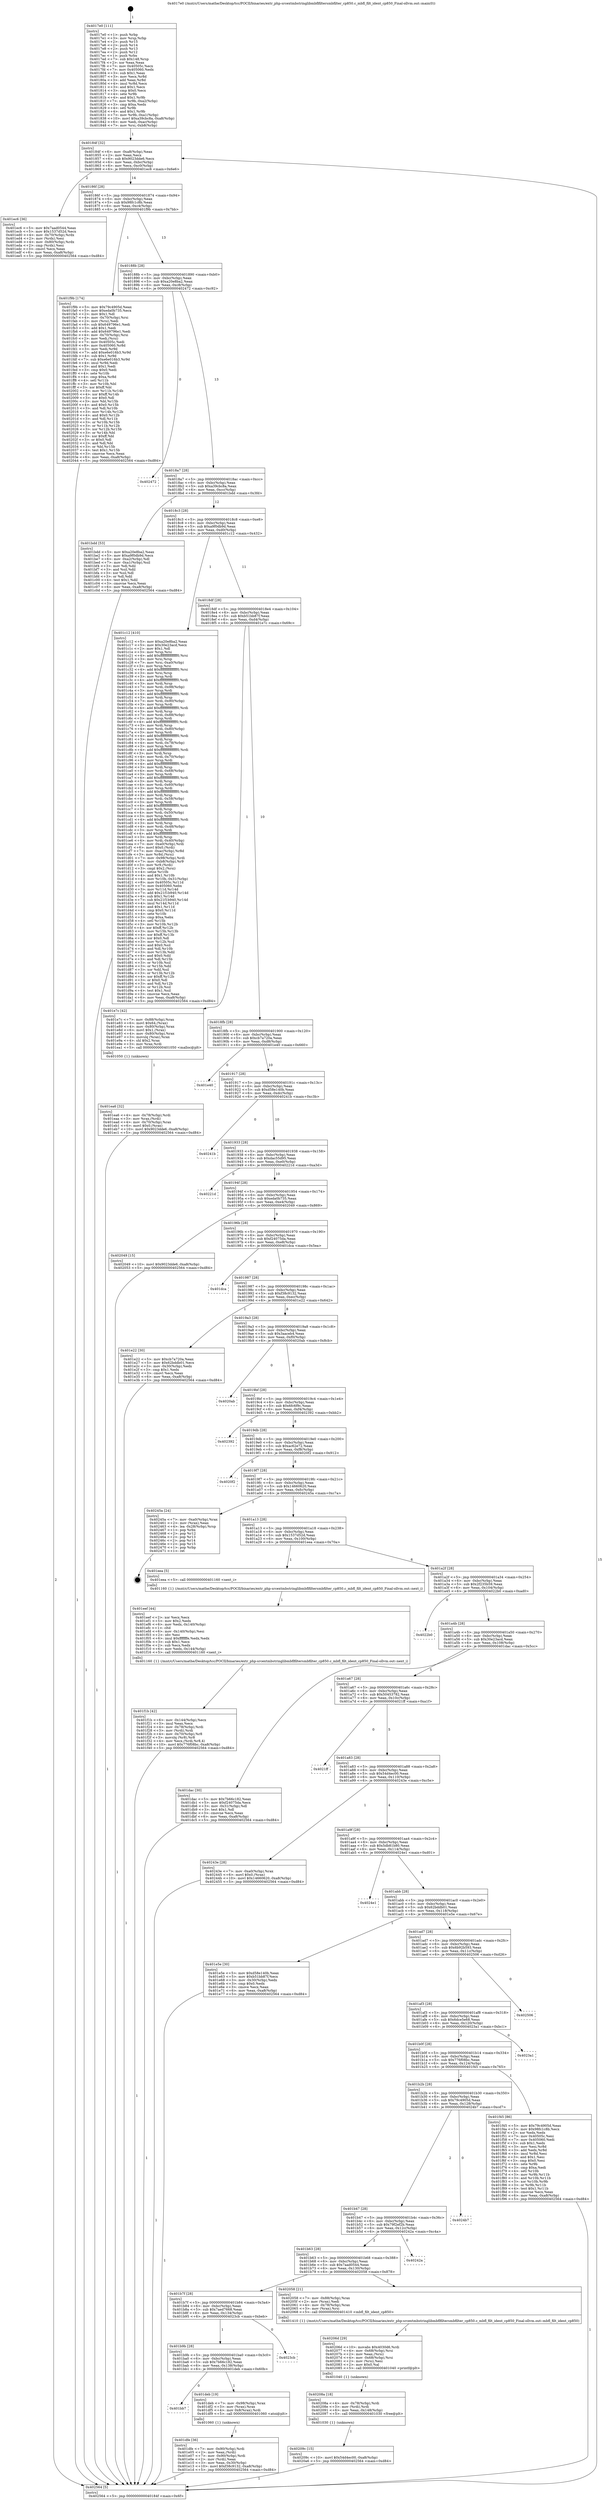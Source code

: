 digraph "0x4017e0" {
  label = "0x4017e0 (/mnt/c/Users/mathe/Desktop/tcc/POCII/binaries/extr_php-srcextmbstringlibmbflfiltersmbfilter_cp850.c_mbfl_filt_ident_cp850_Final-ollvm.out::main(0))"
  labelloc = "t"
  node[shape=record]

  Entry [label="",width=0.3,height=0.3,shape=circle,fillcolor=black,style=filled]
  "0x40184f" [label="{
     0x40184f [32]\l
     | [instrs]\l
     &nbsp;&nbsp;0x40184f \<+6\>: mov -0xa8(%rbp),%eax\l
     &nbsp;&nbsp;0x401855 \<+2\>: mov %eax,%ecx\l
     &nbsp;&nbsp;0x401857 \<+6\>: sub $0x9023dde6,%ecx\l
     &nbsp;&nbsp;0x40185d \<+6\>: mov %eax,-0xbc(%rbp)\l
     &nbsp;&nbsp;0x401863 \<+6\>: mov %ecx,-0xc0(%rbp)\l
     &nbsp;&nbsp;0x401869 \<+6\>: je 0000000000401ec6 \<main+0x6e6\>\l
  }"]
  "0x401ec6" [label="{
     0x401ec6 [36]\l
     | [instrs]\l
     &nbsp;&nbsp;0x401ec6 \<+5\>: mov $0x7aad0544,%eax\l
     &nbsp;&nbsp;0x401ecb \<+5\>: mov $0x1537d52d,%ecx\l
     &nbsp;&nbsp;0x401ed0 \<+4\>: mov -0x70(%rbp),%rdx\l
     &nbsp;&nbsp;0x401ed4 \<+2\>: mov (%rdx),%esi\l
     &nbsp;&nbsp;0x401ed6 \<+4\>: mov -0x80(%rbp),%rdx\l
     &nbsp;&nbsp;0x401eda \<+2\>: cmp (%rdx),%esi\l
     &nbsp;&nbsp;0x401edc \<+3\>: cmovl %ecx,%eax\l
     &nbsp;&nbsp;0x401edf \<+6\>: mov %eax,-0xa8(%rbp)\l
     &nbsp;&nbsp;0x401ee5 \<+5\>: jmp 0000000000402564 \<main+0xd84\>\l
  }"]
  "0x40186f" [label="{
     0x40186f [28]\l
     | [instrs]\l
     &nbsp;&nbsp;0x40186f \<+5\>: jmp 0000000000401874 \<main+0x94\>\l
     &nbsp;&nbsp;0x401874 \<+6\>: mov -0xbc(%rbp),%eax\l
     &nbsp;&nbsp;0x40187a \<+5\>: sub $0x98fc1c8b,%eax\l
     &nbsp;&nbsp;0x40187f \<+6\>: mov %eax,-0xc4(%rbp)\l
     &nbsp;&nbsp;0x401885 \<+6\>: je 0000000000401f9b \<main+0x7bb\>\l
  }"]
  Exit [label="",width=0.3,height=0.3,shape=circle,fillcolor=black,style=filled,peripheries=2]
  "0x401f9b" [label="{
     0x401f9b [174]\l
     | [instrs]\l
     &nbsp;&nbsp;0x401f9b \<+5\>: mov $0x79c4905d,%eax\l
     &nbsp;&nbsp;0x401fa0 \<+5\>: mov $0xeda0b735,%ecx\l
     &nbsp;&nbsp;0x401fa5 \<+2\>: mov $0x1,%dl\l
     &nbsp;&nbsp;0x401fa7 \<+4\>: mov -0x70(%rbp),%rsi\l
     &nbsp;&nbsp;0x401fab \<+2\>: mov (%rsi),%edi\l
     &nbsp;&nbsp;0x401fad \<+6\>: sub $0x649796e1,%edi\l
     &nbsp;&nbsp;0x401fb3 \<+3\>: add $0x1,%edi\l
     &nbsp;&nbsp;0x401fb6 \<+6\>: add $0x649796e1,%edi\l
     &nbsp;&nbsp;0x401fbc \<+4\>: mov -0x70(%rbp),%rsi\l
     &nbsp;&nbsp;0x401fc0 \<+2\>: mov %edi,(%rsi)\l
     &nbsp;&nbsp;0x401fc2 \<+7\>: mov 0x40505c,%edi\l
     &nbsp;&nbsp;0x401fc9 \<+8\>: mov 0x405060,%r8d\l
     &nbsp;&nbsp;0x401fd1 \<+3\>: mov %edi,%r9d\l
     &nbsp;&nbsp;0x401fd4 \<+7\>: add $0xe6e016b3,%r9d\l
     &nbsp;&nbsp;0x401fdb \<+4\>: sub $0x1,%r9d\l
     &nbsp;&nbsp;0x401fdf \<+7\>: sub $0xe6e016b3,%r9d\l
     &nbsp;&nbsp;0x401fe6 \<+4\>: imul %r9d,%edi\l
     &nbsp;&nbsp;0x401fea \<+3\>: and $0x1,%edi\l
     &nbsp;&nbsp;0x401fed \<+3\>: cmp $0x0,%edi\l
     &nbsp;&nbsp;0x401ff0 \<+4\>: sete %r10b\l
     &nbsp;&nbsp;0x401ff4 \<+4\>: cmp $0xa,%r8d\l
     &nbsp;&nbsp;0x401ff8 \<+4\>: setl %r11b\l
     &nbsp;&nbsp;0x401ffc \<+3\>: mov %r10b,%bl\l
     &nbsp;&nbsp;0x401fff \<+3\>: xor $0xff,%bl\l
     &nbsp;&nbsp;0x402002 \<+3\>: mov %r11b,%r14b\l
     &nbsp;&nbsp;0x402005 \<+4\>: xor $0xff,%r14b\l
     &nbsp;&nbsp;0x402009 \<+3\>: xor $0x0,%dl\l
     &nbsp;&nbsp;0x40200c \<+3\>: mov %bl,%r15b\l
     &nbsp;&nbsp;0x40200f \<+4\>: and $0x0,%r15b\l
     &nbsp;&nbsp;0x402013 \<+3\>: and %dl,%r10b\l
     &nbsp;&nbsp;0x402016 \<+3\>: mov %r14b,%r12b\l
     &nbsp;&nbsp;0x402019 \<+4\>: and $0x0,%r12b\l
     &nbsp;&nbsp;0x40201d \<+3\>: and %dl,%r11b\l
     &nbsp;&nbsp;0x402020 \<+3\>: or %r10b,%r15b\l
     &nbsp;&nbsp;0x402023 \<+3\>: or %r11b,%r12b\l
     &nbsp;&nbsp;0x402026 \<+3\>: xor %r12b,%r15b\l
     &nbsp;&nbsp;0x402029 \<+3\>: or %r14b,%bl\l
     &nbsp;&nbsp;0x40202c \<+3\>: xor $0xff,%bl\l
     &nbsp;&nbsp;0x40202f \<+3\>: or $0x0,%dl\l
     &nbsp;&nbsp;0x402032 \<+2\>: and %dl,%bl\l
     &nbsp;&nbsp;0x402034 \<+3\>: or %bl,%r15b\l
     &nbsp;&nbsp;0x402037 \<+4\>: test $0x1,%r15b\l
     &nbsp;&nbsp;0x40203b \<+3\>: cmovne %ecx,%eax\l
     &nbsp;&nbsp;0x40203e \<+6\>: mov %eax,-0xa8(%rbp)\l
     &nbsp;&nbsp;0x402044 \<+5\>: jmp 0000000000402564 \<main+0xd84\>\l
  }"]
  "0x40188b" [label="{
     0x40188b [28]\l
     | [instrs]\l
     &nbsp;&nbsp;0x40188b \<+5\>: jmp 0000000000401890 \<main+0xb0\>\l
     &nbsp;&nbsp;0x401890 \<+6\>: mov -0xbc(%rbp),%eax\l
     &nbsp;&nbsp;0x401896 \<+5\>: sub $0xa20e8ba2,%eax\l
     &nbsp;&nbsp;0x40189b \<+6\>: mov %eax,-0xc8(%rbp)\l
     &nbsp;&nbsp;0x4018a1 \<+6\>: je 0000000000402472 \<main+0xc92\>\l
  }"]
  "0x40209c" [label="{
     0x40209c [15]\l
     | [instrs]\l
     &nbsp;&nbsp;0x40209c \<+10\>: movl $0x54d4ec00,-0xa8(%rbp)\l
     &nbsp;&nbsp;0x4020a6 \<+5\>: jmp 0000000000402564 \<main+0xd84\>\l
  }"]
  "0x402472" [label="{
     0x402472\l
  }", style=dashed]
  "0x4018a7" [label="{
     0x4018a7 [28]\l
     | [instrs]\l
     &nbsp;&nbsp;0x4018a7 \<+5\>: jmp 00000000004018ac \<main+0xcc\>\l
     &nbsp;&nbsp;0x4018ac \<+6\>: mov -0xbc(%rbp),%eax\l
     &nbsp;&nbsp;0x4018b2 \<+5\>: sub $0xa39cbc8a,%eax\l
     &nbsp;&nbsp;0x4018b7 \<+6\>: mov %eax,-0xcc(%rbp)\l
     &nbsp;&nbsp;0x4018bd \<+6\>: je 0000000000401bdd \<main+0x3fd\>\l
  }"]
  "0x40208a" [label="{
     0x40208a [18]\l
     | [instrs]\l
     &nbsp;&nbsp;0x40208a \<+4\>: mov -0x78(%rbp),%rdi\l
     &nbsp;&nbsp;0x40208e \<+3\>: mov (%rdi),%rdi\l
     &nbsp;&nbsp;0x402091 \<+6\>: mov %eax,-0x148(%rbp)\l
     &nbsp;&nbsp;0x402097 \<+5\>: call 0000000000401030 \<free@plt\>\l
     | [calls]\l
     &nbsp;&nbsp;0x401030 \{1\} (unknown)\l
  }"]
  "0x401bdd" [label="{
     0x401bdd [53]\l
     | [instrs]\l
     &nbsp;&nbsp;0x401bdd \<+5\>: mov $0xa20e8ba2,%eax\l
     &nbsp;&nbsp;0x401be2 \<+5\>: mov $0xa9f0db9d,%ecx\l
     &nbsp;&nbsp;0x401be7 \<+6\>: mov -0xa2(%rbp),%dl\l
     &nbsp;&nbsp;0x401bed \<+7\>: mov -0xa1(%rbp),%sil\l
     &nbsp;&nbsp;0x401bf4 \<+3\>: mov %dl,%dil\l
     &nbsp;&nbsp;0x401bf7 \<+3\>: and %sil,%dil\l
     &nbsp;&nbsp;0x401bfa \<+3\>: xor %sil,%dl\l
     &nbsp;&nbsp;0x401bfd \<+3\>: or %dl,%dil\l
     &nbsp;&nbsp;0x401c00 \<+4\>: test $0x1,%dil\l
     &nbsp;&nbsp;0x401c04 \<+3\>: cmovne %ecx,%eax\l
     &nbsp;&nbsp;0x401c07 \<+6\>: mov %eax,-0xa8(%rbp)\l
     &nbsp;&nbsp;0x401c0d \<+5\>: jmp 0000000000402564 \<main+0xd84\>\l
  }"]
  "0x4018c3" [label="{
     0x4018c3 [28]\l
     | [instrs]\l
     &nbsp;&nbsp;0x4018c3 \<+5\>: jmp 00000000004018c8 \<main+0xe8\>\l
     &nbsp;&nbsp;0x4018c8 \<+6\>: mov -0xbc(%rbp),%eax\l
     &nbsp;&nbsp;0x4018ce \<+5\>: sub $0xa9f0db9d,%eax\l
     &nbsp;&nbsp;0x4018d3 \<+6\>: mov %eax,-0xd0(%rbp)\l
     &nbsp;&nbsp;0x4018d9 \<+6\>: je 0000000000401c12 \<main+0x432\>\l
  }"]
  "0x402564" [label="{
     0x402564 [5]\l
     | [instrs]\l
     &nbsp;&nbsp;0x402564 \<+5\>: jmp 000000000040184f \<main+0x6f\>\l
  }"]
  "0x4017e0" [label="{
     0x4017e0 [111]\l
     | [instrs]\l
     &nbsp;&nbsp;0x4017e0 \<+1\>: push %rbp\l
     &nbsp;&nbsp;0x4017e1 \<+3\>: mov %rsp,%rbp\l
     &nbsp;&nbsp;0x4017e4 \<+2\>: push %r15\l
     &nbsp;&nbsp;0x4017e6 \<+2\>: push %r14\l
     &nbsp;&nbsp;0x4017e8 \<+2\>: push %r13\l
     &nbsp;&nbsp;0x4017ea \<+2\>: push %r12\l
     &nbsp;&nbsp;0x4017ec \<+1\>: push %rbx\l
     &nbsp;&nbsp;0x4017ed \<+7\>: sub $0x148,%rsp\l
     &nbsp;&nbsp;0x4017f4 \<+2\>: xor %eax,%eax\l
     &nbsp;&nbsp;0x4017f6 \<+7\>: mov 0x40505c,%ecx\l
     &nbsp;&nbsp;0x4017fd \<+7\>: mov 0x405060,%edx\l
     &nbsp;&nbsp;0x401804 \<+3\>: sub $0x1,%eax\l
     &nbsp;&nbsp;0x401807 \<+3\>: mov %ecx,%r8d\l
     &nbsp;&nbsp;0x40180a \<+3\>: add %eax,%r8d\l
     &nbsp;&nbsp;0x40180d \<+4\>: imul %r8d,%ecx\l
     &nbsp;&nbsp;0x401811 \<+3\>: and $0x1,%ecx\l
     &nbsp;&nbsp;0x401814 \<+3\>: cmp $0x0,%ecx\l
     &nbsp;&nbsp;0x401817 \<+4\>: sete %r9b\l
     &nbsp;&nbsp;0x40181b \<+4\>: and $0x1,%r9b\l
     &nbsp;&nbsp;0x40181f \<+7\>: mov %r9b,-0xa2(%rbp)\l
     &nbsp;&nbsp;0x401826 \<+3\>: cmp $0xa,%edx\l
     &nbsp;&nbsp;0x401829 \<+4\>: setl %r9b\l
     &nbsp;&nbsp;0x40182d \<+4\>: and $0x1,%r9b\l
     &nbsp;&nbsp;0x401831 \<+7\>: mov %r9b,-0xa1(%rbp)\l
     &nbsp;&nbsp;0x401838 \<+10\>: movl $0xa39cbc8a,-0xa8(%rbp)\l
     &nbsp;&nbsp;0x401842 \<+6\>: mov %edi,-0xac(%rbp)\l
     &nbsp;&nbsp;0x401848 \<+7\>: mov %rsi,-0xb8(%rbp)\l
  }"]
  "0x40206d" [label="{
     0x40206d [29]\l
     | [instrs]\l
     &nbsp;&nbsp;0x40206d \<+10\>: movabs $0x4030d6,%rdi\l
     &nbsp;&nbsp;0x402077 \<+4\>: mov -0x68(%rbp),%rsi\l
     &nbsp;&nbsp;0x40207b \<+2\>: mov %eax,(%rsi)\l
     &nbsp;&nbsp;0x40207d \<+4\>: mov -0x68(%rbp),%rsi\l
     &nbsp;&nbsp;0x402081 \<+2\>: mov (%rsi),%esi\l
     &nbsp;&nbsp;0x402083 \<+2\>: mov $0x0,%al\l
     &nbsp;&nbsp;0x402085 \<+5\>: call 0000000000401040 \<printf@plt\>\l
     | [calls]\l
     &nbsp;&nbsp;0x401040 \{1\} (unknown)\l
  }"]
  "0x401c12" [label="{
     0x401c12 [410]\l
     | [instrs]\l
     &nbsp;&nbsp;0x401c12 \<+5\>: mov $0xa20e8ba2,%eax\l
     &nbsp;&nbsp;0x401c17 \<+5\>: mov $0x30e23acd,%ecx\l
     &nbsp;&nbsp;0x401c1c \<+2\>: mov $0x1,%dl\l
     &nbsp;&nbsp;0x401c1e \<+3\>: mov %rsp,%rsi\l
     &nbsp;&nbsp;0x401c21 \<+4\>: add $0xfffffffffffffff0,%rsi\l
     &nbsp;&nbsp;0x401c25 \<+3\>: mov %rsi,%rsp\l
     &nbsp;&nbsp;0x401c28 \<+7\>: mov %rsi,-0xa0(%rbp)\l
     &nbsp;&nbsp;0x401c2f \<+3\>: mov %rsp,%rsi\l
     &nbsp;&nbsp;0x401c32 \<+4\>: add $0xfffffffffffffff0,%rsi\l
     &nbsp;&nbsp;0x401c36 \<+3\>: mov %rsi,%rsp\l
     &nbsp;&nbsp;0x401c39 \<+3\>: mov %rsp,%rdi\l
     &nbsp;&nbsp;0x401c3c \<+4\>: add $0xfffffffffffffff0,%rdi\l
     &nbsp;&nbsp;0x401c40 \<+3\>: mov %rdi,%rsp\l
     &nbsp;&nbsp;0x401c43 \<+7\>: mov %rdi,-0x98(%rbp)\l
     &nbsp;&nbsp;0x401c4a \<+3\>: mov %rsp,%rdi\l
     &nbsp;&nbsp;0x401c4d \<+4\>: add $0xfffffffffffffff0,%rdi\l
     &nbsp;&nbsp;0x401c51 \<+3\>: mov %rdi,%rsp\l
     &nbsp;&nbsp;0x401c54 \<+7\>: mov %rdi,-0x90(%rbp)\l
     &nbsp;&nbsp;0x401c5b \<+3\>: mov %rsp,%rdi\l
     &nbsp;&nbsp;0x401c5e \<+4\>: add $0xfffffffffffffff0,%rdi\l
     &nbsp;&nbsp;0x401c62 \<+3\>: mov %rdi,%rsp\l
     &nbsp;&nbsp;0x401c65 \<+7\>: mov %rdi,-0x88(%rbp)\l
     &nbsp;&nbsp;0x401c6c \<+3\>: mov %rsp,%rdi\l
     &nbsp;&nbsp;0x401c6f \<+4\>: add $0xfffffffffffffff0,%rdi\l
     &nbsp;&nbsp;0x401c73 \<+3\>: mov %rdi,%rsp\l
     &nbsp;&nbsp;0x401c76 \<+4\>: mov %rdi,-0x80(%rbp)\l
     &nbsp;&nbsp;0x401c7a \<+3\>: mov %rsp,%rdi\l
     &nbsp;&nbsp;0x401c7d \<+4\>: add $0xfffffffffffffff0,%rdi\l
     &nbsp;&nbsp;0x401c81 \<+3\>: mov %rdi,%rsp\l
     &nbsp;&nbsp;0x401c84 \<+4\>: mov %rdi,-0x78(%rbp)\l
     &nbsp;&nbsp;0x401c88 \<+3\>: mov %rsp,%rdi\l
     &nbsp;&nbsp;0x401c8b \<+4\>: add $0xfffffffffffffff0,%rdi\l
     &nbsp;&nbsp;0x401c8f \<+3\>: mov %rdi,%rsp\l
     &nbsp;&nbsp;0x401c92 \<+4\>: mov %rdi,-0x70(%rbp)\l
     &nbsp;&nbsp;0x401c96 \<+3\>: mov %rsp,%rdi\l
     &nbsp;&nbsp;0x401c99 \<+4\>: add $0xfffffffffffffff0,%rdi\l
     &nbsp;&nbsp;0x401c9d \<+3\>: mov %rdi,%rsp\l
     &nbsp;&nbsp;0x401ca0 \<+4\>: mov %rdi,-0x68(%rbp)\l
     &nbsp;&nbsp;0x401ca4 \<+3\>: mov %rsp,%rdi\l
     &nbsp;&nbsp;0x401ca7 \<+4\>: add $0xfffffffffffffff0,%rdi\l
     &nbsp;&nbsp;0x401cab \<+3\>: mov %rdi,%rsp\l
     &nbsp;&nbsp;0x401cae \<+4\>: mov %rdi,-0x60(%rbp)\l
     &nbsp;&nbsp;0x401cb2 \<+3\>: mov %rsp,%rdi\l
     &nbsp;&nbsp;0x401cb5 \<+4\>: add $0xfffffffffffffff0,%rdi\l
     &nbsp;&nbsp;0x401cb9 \<+3\>: mov %rdi,%rsp\l
     &nbsp;&nbsp;0x401cbc \<+4\>: mov %rdi,-0x58(%rbp)\l
     &nbsp;&nbsp;0x401cc0 \<+3\>: mov %rsp,%rdi\l
     &nbsp;&nbsp;0x401cc3 \<+4\>: add $0xfffffffffffffff0,%rdi\l
     &nbsp;&nbsp;0x401cc7 \<+3\>: mov %rdi,%rsp\l
     &nbsp;&nbsp;0x401cca \<+4\>: mov %rdi,-0x50(%rbp)\l
     &nbsp;&nbsp;0x401cce \<+3\>: mov %rsp,%rdi\l
     &nbsp;&nbsp;0x401cd1 \<+4\>: add $0xfffffffffffffff0,%rdi\l
     &nbsp;&nbsp;0x401cd5 \<+3\>: mov %rdi,%rsp\l
     &nbsp;&nbsp;0x401cd8 \<+4\>: mov %rdi,-0x48(%rbp)\l
     &nbsp;&nbsp;0x401cdc \<+3\>: mov %rsp,%rdi\l
     &nbsp;&nbsp;0x401cdf \<+4\>: add $0xfffffffffffffff0,%rdi\l
     &nbsp;&nbsp;0x401ce3 \<+3\>: mov %rdi,%rsp\l
     &nbsp;&nbsp;0x401ce6 \<+4\>: mov %rdi,-0x40(%rbp)\l
     &nbsp;&nbsp;0x401cea \<+7\>: mov -0xa0(%rbp),%rdi\l
     &nbsp;&nbsp;0x401cf1 \<+6\>: movl $0x0,(%rdi)\l
     &nbsp;&nbsp;0x401cf7 \<+7\>: mov -0xac(%rbp),%r8d\l
     &nbsp;&nbsp;0x401cfe \<+3\>: mov %r8d,(%rsi)\l
     &nbsp;&nbsp;0x401d01 \<+7\>: mov -0x98(%rbp),%rdi\l
     &nbsp;&nbsp;0x401d08 \<+7\>: mov -0xb8(%rbp),%r9\l
     &nbsp;&nbsp;0x401d0f \<+3\>: mov %r9,(%rdi)\l
     &nbsp;&nbsp;0x401d12 \<+3\>: cmpl $0x2,(%rsi)\l
     &nbsp;&nbsp;0x401d15 \<+4\>: setne %r10b\l
     &nbsp;&nbsp;0x401d19 \<+4\>: and $0x1,%r10b\l
     &nbsp;&nbsp;0x401d1d \<+4\>: mov %r10b,-0x31(%rbp)\l
     &nbsp;&nbsp;0x401d21 \<+8\>: mov 0x40505c,%r11d\l
     &nbsp;&nbsp;0x401d29 \<+7\>: mov 0x405060,%ebx\l
     &nbsp;&nbsp;0x401d30 \<+3\>: mov %r11d,%r14d\l
     &nbsp;&nbsp;0x401d33 \<+7\>: add $0x21f1b940,%r14d\l
     &nbsp;&nbsp;0x401d3a \<+4\>: sub $0x1,%r14d\l
     &nbsp;&nbsp;0x401d3e \<+7\>: sub $0x21f1b940,%r14d\l
     &nbsp;&nbsp;0x401d45 \<+4\>: imul %r14d,%r11d\l
     &nbsp;&nbsp;0x401d49 \<+4\>: and $0x1,%r11d\l
     &nbsp;&nbsp;0x401d4d \<+4\>: cmp $0x0,%r11d\l
     &nbsp;&nbsp;0x401d51 \<+4\>: sete %r10b\l
     &nbsp;&nbsp;0x401d55 \<+3\>: cmp $0xa,%ebx\l
     &nbsp;&nbsp;0x401d58 \<+4\>: setl %r15b\l
     &nbsp;&nbsp;0x401d5c \<+3\>: mov %r10b,%r12b\l
     &nbsp;&nbsp;0x401d5f \<+4\>: xor $0xff,%r12b\l
     &nbsp;&nbsp;0x401d63 \<+3\>: mov %r15b,%r13b\l
     &nbsp;&nbsp;0x401d66 \<+4\>: xor $0xff,%r13b\l
     &nbsp;&nbsp;0x401d6a \<+3\>: xor $0x0,%dl\l
     &nbsp;&nbsp;0x401d6d \<+3\>: mov %r12b,%sil\l
     &nbsp;&nbsp;0x401d70 \<+4\>: and $0x0,%sil\l
     &nbsp;&nbsp;0x401d74 \<+3\>: and %dl,%r10b\l
     &nbsp;&nbsp;0x401d77 \<+3\>: mov %r13b,%dil\l
     &nbsp;&nbsp;0x401d7a \<+4\>: and $0x0,%dil\l
     &nbsp;&nbsp;0x401d7e \<+3\>: and %dl,%r15b\l
     &nbsp;&nbsp;0x401d81 \<+3\>: or %r10b,%sil\l
     &nbsp;&nbsp;0x401d84 \<+3\>: or %r15b,%dil\l
     &nbsp;&nbsp;0x401d87 \<+3\>: xor %dil,%sil\l
     &nbsp;&nbsp;0x401d8a \<+3\>: or %r13b,%r12b\l
     &nbsp;&nbsp;0x401d8d \<+4\>: xor $0xff,%r12b\l
     &nbsp;&nbsp;0x401d91 \<+3\>: or $0x0,%dl\l
     &nbsp;&nbsp;0x401d94 \<+3\>: and %dl,%r12b\l
     &nbsp;&nbsp;0x401d97 \<+3\>: or %r12b,%sil\l
     &nbsp;&nbsp;0x401d9a \<+4\>: test $0x1,%sil\l
     &nbsp;&nbsp;0x401d9e \<+3\>: cmovne %ecx,%eax\l
     &nbsp;&nbsp;0x401da1 \<+6\>: mov %eax,-0xa8(%rbp)\l
     &nbsp;&nbsp;0x401da7 \<+5\>: jmp 0000000000402564 \<main+0xd84\>\l
  }"]
  "0x4018df" [label="{
     0x4018df [28]\l
     | [instrs]\l
     &nbsp;&nbsp;0x4018df \<+5\>: jmp 00000000004018e4 \<main+0x104\>\l
     &nbsp;&nbsp;0x4018e4 \<+6\>: mov -0xbc(%rbp),%eax\l
     &nbsp;&nbsp;0x4018ea \<+5\>: sub $0xb51bb87f,%eax\l
     &nbsp;&nbsp;0x4018ef \<+6\>: mov %eax,-0xd4(%rbp)\l
     &nbsp;&nbsp;0x4018f5 \<+6\>: je 0000000000401e7c \<main+0x69c\>\l
  }"]
  "0x401f1b" [label="{
     0x401f1b [42]\l
     | [instrs]\l
     &nbsp;&nbsp;0x401f1b \<+6\>: mov -0x144(%rbp),%ecx\l
     &nbsp;&nbsp;0x401f21 \<+3\>: imul %eax,%ecx\l
     &nbsp;&nbsp;0x401f24 \<+4\>: mov -0x78(%rbp),%rdi\l
     &nbsp;&nbsp;0x401f28 \<+3\>: mov (%rdi),%rdi\l
     &nbsp;&nbsp;0x401f2b \<+4\>: mov -0x70(%rbp),%r8\l
     &nbsp;&nbsp;0x401f2f \<+3\>: movslq (%r8),%r8\l
     &nbsp;&nbsp;0x401f32 \<+4\>: mov %ecx,(%rdi,%r8,4)\l
     &nbsp;&nbsp;0x401f36 \<+10\>: movl $0x776f08bc,-0xa8(%rbp)\l
     &nbsp;&nbsp;0x401f40 \<+5\>: jmp 0000000000402564 \<main+0xd84\>\l
  }"]
  "0x401eef" [label="{
     0x401eef [44]\l
     | [instrs]\l
     &nbsp;&nbsp;0x401eef \<+2\>: xor %ecx,%ecx\l
     &nbsp;&nbsp;0x401ef1 \<+5\>: mov $0x2,%edx\l
     &nbsp;&nbsp;0x401ef6 \<+6\>: mov %edx,-0x140(%rbp)\l
     &nbsp;&nbsp;0x401efc \<+1\>: cltd\l
     &nbsp;&nbsp;0x401efd \<+6\>: mov -0x140(%rbp),%esi\l
     &nbsp;&nbsp;0x401f03 \<+2\>: idiv %esi\l
     &nbsp;&nbsp;0x401f05 \<+6\>: imul $0xfffffffe,%edx,%edx\l
     &nbsp;&nbsp;0x401f0b \<+3\>: sub $0x1,%ecx\l
     &nbsp;&nbsp;0x401f0e \<+2\>: sub %ecx,%edx\l
     &nbsp;&nbsp;0x401f10 \<+6\>: mov %edx,-0x144(%rbp)\l
     &nbsp;&nbsp;0x401f16 \<+5\>: call 0000000000401160 \<next_i\>\l
     | [calls]\l
     &nbsp;&nbsp;0x401160 \{1\} (/mnt/c/Users/mathe/Desktop/tcc/POCII/binaries/extr_php-srcextmbstringlibmbflfiltersmbfilter_cp850.c_mbfl_filt_ident_cp850_Final-ollvm.out::next_i)\l
  }"]
  "0x401e7c" [label="{
     0x401e7c [42]\l
     | [instrs]\l
     &nbsp;&nbsp;0x401e7c \<+7\>: mov -0x88(%rbp),%rax\l
     &nbsp;&nbsp;0x401e83 \<+6\>: movl $0x64,(%rax)\l
     &nbsp;&nbsp;0x401e89 \<+4\>: mov -0x80(%rbp),%rax\l
     &nbsp;&nbsp;0x401e8d \<+6\>: movl $0x1,(%rax)\l
     &nbsp;&nbsp;0x401e93 \<+4\>: mov -0x80(%rbp),%rax\l
     &nbsp;&nbsp;0x401e97 \<+3\>: movslq (%rax),%rax\l
     &nbsp;&nbsp;0x401e9a \<+4\>: shl $0x2,%rax\l
     &nbsp;&nbsp;0x401e9e \<+3\>: mov %rax,%rdi\l
     &nbsp;&nbsp;0x401ea1 \<+5\>: call 0000000000401050 \<malloc@plt\>\l
     | [calls]\l
     &nbsp;&nbsp;0x401050 \{1\} (unknown)\l
  }"]
  "0x4018fb" [label="{
     0x4018fb [28]\l
     | [instrs]\l
     &nbsp;&nbsp;0x4018fb \<+5\>: jmp 0000000000401900 \<main+0x120\>\l
     &nbsp;&nbsp;0x401900 \<+6\>: mov -0xbc(%rbp),%eax\l
     &nbsp;&nbsp;0x401906 \<+5\>: sub $0xcb7a720a,%eax\l
     &nbsp;&nbsp;0x40190b \<+6\>: mov %eax,-0xd8(%rbp)\l
     &nbsp;&nbsp;0x401911 \<+6\>: je 0000000000401e40 \<main+0x660\>\l
  }"]
  "0x401ea6" [label="{
     0x401ea6 [32]\l
     | [instrs]\l
     &nbsp;&nbsp;0x401ea6 \<+4\>: mov -0x78(%rbp),%rdi\l
     &nbsp;&nbsp;0x401eaa \<+3\>: mov %rax,(%rdi)\l
     &nbsp;&nbsp;0x401ead \<+4\>: mov -0x70(%rbp),%rax\l
     &nbsp;&nbsp;0x401eb1 \<+6\>: movl $0x0,(%rax)\l
     &nbsp;&nbsp;0x401eb7 \<+10\>: movl $0x9023dde6,-0xa8(%rbp)\l
     &nbsp;&nbsp;0x401ec1 \<+5\>: jmp 0000000000402564 \<main+0xd84\>\l
  }"]
  "0x401e40" [label="{
     0x401e40\l
  }", style=dashed]
  "0x401917" [label="{
     0x401917 [28]\l
     | [instrs]\l
     &nbsp;&nbsp;0x401917 \<+5\>: jmp 000000000040191c \<main+0x13c\>\l
     &nbsp;&nbsp;0x40191c \<+6\>: mov -0xbc(%rbp),%eax\l
     &nbsp;&nbsp;0x401922 \<+5\>: sub $0xd58e140b,%eax\l
     &nbsp;&nbsp;0x401927 \<+6\>: mov %eax,-0xdc(%rbp)\l
     &nbsp;&nbsp;0x40192d \<+6\>: je 000000000040241b \<main+0xc3b\>\l
  }"]
  "0x401dfe" [label="{
     0x401dfe [36]\l
     | [instrs]\l
     &nbsp;&nbsp;0x401dfe \<+7\>: mov -0x90(%rbp),%rdi\l
     &nbsp;&nbsp;0x401e05 \<+2\>: mov %eax,(%rdi)\l
     &nbsp;&nbsp;0x401e07 \<+7\>: mov -0x90(%rbp),%rdi\l
     &nbsp;&nbsp;0x401e0e \<+2\>: mov (%rdi),%eax\l
     &nbsp;&nbsp;0x401e10 \<+3\>: mov %eax,-0x30(%rbp)\l
     &nbsp;&nbsp;0x401e13 \<+10\>: movl $0xf38c9132,-0xa8(%rbp)\l
     &nbsp;&nbsp;0x401e1d \<+5\>: jmp 0000000000402564 \<main+0xd84\>\l
  }"]
  "0x40241b" [label="{
     0x40241b\l
  }", style=dashed]
  "0x401933" [label="{
     0x401933 [28]\l
     | [instrs]\l
     &nbsp;&nbsp;0x401933 \<+5\>: jmp 0000000000401938 \<main+0x158\>\l
     &nbsp;&nbsp;0x401938 \<+6\>: mov -0xbc(%rbp),%eax\l
     &nbsp;&nbsp;0x40193e \<+5\>: sub $0xdac55d95,%eax\l
     &nbsp;&nbsp;0x401943 \<+6\>: mov %eax,-0xe0(%rbp)\l
     &nbsp;&nbsp;0x401949 \<+6\>: je 000000000040221d \<main+0xa3d\>\l
  }"]
  "0x401bb7" [label="{
     0x401bb7\l
  }", style=dashed]
  "0x40221d" [label="{
     0x40221d\l
  }", style=dashed]
  "0x40194f" [label="{
     0x40194f [28]\l
     | [instrs]\l
     &nbsp;&nbsp;0x40194f \<+5\>: jmp 0000000000401954 \<main+0x174\>\l
     &nbsp;&nbsp;0x401954 \<+6\>: mov -0xbc(%rbp),%eax\l
     &nbsp;&nbsp;0x40195a \<+5\>: sub $0xeda0b735,%eax\l
     &nbsp;&nbsp;0x40195f \<+6\>: mov %eax,-0xe4(%rbp)\l
     &nbsp;&nbsp;0x401965 \<+6\>: je 0000000000402049 \<main+0x869\>\l
  }"]
  "0x401deb" [label="{
     0x401deb [19]\l
     | [instrs]\l
     &nbsp;&nbsp;0x401deb \<+7\>: mov -0x98(%rbp),%rax\l
     &nbsp;&nbsp;0x401df2 \<+3\>: mov (%rax),%rax\l
     &nbsp;&nbsp;0x401df5 \<+4\>: mov 0x8(%rax),%rdi\l
     &nbsp;&nbsp;0x401df9 \<+5\>: call 0000000000401060 \<atoi@plt\>\l
     | [calls]\l
     &nbsp;&nbsp;0x401060 \{1\} (unknown)\l
  }"]
  "0x402049" [label="{
     0x402049 [15]\l
     | [instrs]\l
     &nbsp;&nbsp;0x402049 \<+10\>: movl $0x9023dde6,-0xa8(%rbp)\l
     &nbsp;&nbsp;0x402053 \<+5\>: jmp 0000000000402564 \<main+0xd84\>\l
  }"]
  "0x40196b" [label="{
     0x40196b [28]\l
     | [instrs]\l
     &nbsp;&nbsp;0x40196b \<+5\>: jmp 0000000000401970 \<main+0x190\>\l
     &nbsp;&nbsp;0x401970 \<+6\>: mov -0xbc(%rbp),%eax\l
     &nbsp;&nbsp;0x401976 \<+5\>: sub $0xf24075da,%eax\l
     &nbsp;&nbsp;0x40197b \<+6\>: mov %eax,-0xe8(%rbp)\l
     &nbsp;&nbsp;0x401981 \<+6\>: je 0000000000401dca \<main+0x5ea\>\l
  }"]
  "0x401b9b" [label="{
     0x401b9b [28]\l
     | [instrs]\l
     &nbsp;&nbsp;0x401b9b \<+5\>: jmp 0000000000401ba0 \<main+0x3c0\>\l
     &nbsp;&nbsp;0x401ba0 \<+6\>: mov -0xbc(%rbp),%eax\l
     &nbsp;&nbsp;0x401ba6 \<+5\>: sub $0x7b66c182,%eax\l
     &nbsp;&nbsp;0x401bab \<+6\>: mov %eax,-0x138(%rbp)\l
     &nbsp;&nbsp;0x401bb1 \<+6\>: je 0000000000401deb \<main+0x60b\>\l
  }"]
  "0x401dca" [label="{
     0x401dca\l
  }", style=dashed]
  "0x401987" [label="{
     0x401987 [28]\l
     | [instrs]\l
     &nbsp;&nbsp;0x401987 \<+5\>: jmp 000000000040198c \<main+0x1ac\>\l
     &nbsp;&nbsp;0x40198c \<+6\>: mov -0xbc(%rbp),%eax\l
     &nbsp;&nbsp;0x401992 \<+5\>: sub $0xf38c9132,%eax\l
     &nbsp;&nbsp;0x401997 \<+6\>: mov %eax,-0xec(%rbp)\l
     &nbsp;&nbsp;0x40199d \<+6\>: je 0000000000401e22 \<main+0x642\>\l
  }"]
  "0x4023cb" [label="{
     0x4023cb\l
  }", style=dashed]
  "0x401e22" [label="{
     0x401e22 [30]\l
     | [instrs]\l
     &nbsp;&nbsp;0x401e22 \<+5\>: mov $0xcb7a720a,%eax\l
     &nbsp;&nbsp;0x401e27 \<+5\>: mov $0x62bddb01,%ecx\l
     &nbsp;&nbsp;0x401e2c \<+3\>: mov -0x30(%rbp),%edx\l
     &nbsp;&nbsp;0x401e2f \<+3\>: cmp $0x1,%edx\l
     &nbsp;&nbsp;0x401e32 \<+3\>: cmovl %ecx,%eax\l
     &nbsp;&nbsp;0x401e35 \<+6\>: mov %eax,-0xa8(%rbp)\l
     &nbsp;&nbsp;0x401e3b \<+5\>: jmp 0000000000402564 \<main+0xd84\>\l
  }"]
  "0x4019a3" [label="{
     0x4019a3 [28]\l
     | [instrs]\l
     &nbsp;&nbsp;0x4019a3 \<+5\>: jmp 00000000004019a8 \<main+0x1c8\>\l
     &nbsp;&nbsp;0x4019a8 \<+6\>: mov -0xbc(%rbp),%eax\l
     &nbsp;&nbsp;0x4019ae \<+5\>: sub $0x3aaceb4,%eax\l
     &nbsp;&nbsp;0x4019b3 \<+6\>: mov %eax,-0xf0(%rbp)\l
     &nbsp;&nbsp;0x4019b9 \<+6\>: je 00000000004020ab \<main+0x8cb\>\l
  }"]
  "0x401b7f" [label="{
     0x401b7f [28]\l
     | [instrs]\l
     &nbsp;&nbsp;0x401b7f \<+5\>: jmp 0000000000401b84 \<main+0x3a4\>\l
     &nbsp;&nbsp;0x401b84 \<+6\>: mov -0xbc(%rbp),%eax\l
     &nbsp;&nbsp;0x401b8a \<+5\>: sub $0x7aed7668,%eax\l
     &nbsp;&nbsp;0x401b8f \<+6\>: mov %eax,-0x134(%rbp)\l
     &nbsp;&nbsp;0x401b95 \<+6\>: je 00000000004023cb \<main+0xbeb\>\l
  }"]
  "0x4020ab" [label="{
     0x4020ab\l
  }", style=dashed]
  "0x4019bf" [label="{
     0x4019bf [28]\l
     | [instrs]\l
     &nbsp;&nbsp;0x4019bf \<+5\>: jmp 00000000004019c4 \<main+0x1e4\>\l
     &nbsp;&nbsp;0x4019c4 \<+6\>: mov -0xbc(%rbp),%eax\l
     &nbsp;&nbsp;0x4019ca \<+5\>: sub $0x6fc6f9c,%eax\l
     &nbsp;&nbsp;0x4019cf \<+6\>: mov %eax,-0xf4(%rbp)\l
     &nbsp;&nbsp;0x4019d5 \<+6\>: je 0000000000402392 \<main+0xbb2\>\l
  }"]
  "0x402058" [label="{
     0x402058 [21]\l
     | [instrs]\l
     &nbsp;&nbsp;0x402058 \<+7\>: mov -0x88(%rbp),%rax\l
     &nbsp;&nbsp;0x40205f \<+2\>: mov (%rax),%edi\l
     &nbsp;&nbsp;0x402061 \<+4\>: mov -0x78(%rbp),%rax\l
     &nbsp;&nbsp;0x402065 \<+3\>: mov (%rax),%rsi\l
     &nbsp;&nbsp;0x402068 \<+5\>: call 0000000000401410 \<mbfl_filt_ident_cp850\>\l
     | [calls]\l
     &nbsp;&nbsp;0x401410 \{1\} (/mnt/c/Users/mathe/Desktop/tcc/POCII/binaries/extr_php-srcextmbstringlibmbflfiltersmbfilter_cp850.c_mbfl_filt_ident_cp850_Final-ollvm.out::mbfl_filt_ident_cp850)\l
  }"]
  "0x402392" [label="{
     0x402392\l
  }", style=dashed]
  "0x4019db" [label="{
     0x4019db [28]\l
     | [instrs]\l
     &nbsp;&nbsp;0x4019db \<+5\>: jmp 00000000004019e0 \<main+0x200\>\l
     &nbsp;&nbsp;0x4019e0 \<+6\>: mov -0xbc(%rbp),%eax\l
     &nbsp;&nbsp;0x4019e6 \<+5\>: sub $0xac62e72,%eax\l
     &nbsp;&nbsp;0x4019eb \<+6\>: mov %eax,-0xf8(%rbp)\l
     &nbsp;&nbsp;0x4019f1 \<+6\>: je 00000000004020f2 \<main+0x912\>\l
  }"]
  "0x401b63" [label="{
     0x401b63 [28]\l
     | [instrs]\l
     &nbsp;&nbsp;0x401b63 \<+5\>: jmp 0000000000401b68 \<main+0x388\>\l
     &nbsp;&nbsp;0x401b68 \<+6\>: mov -0xbc(%rbp),%eax\l
     &nbsp;&nbsp;0x401b6e \<+5\>: sub $0x7aad0544,%eax\l
     &nbsp;&nbsp;0x401b73 \<+6\>: mov %eax,-0x130(%rbp)\l
     &nbsp;&nbsp;0x401b79 \<+6\>: je 0000000000402058 \<main+0x878\>\l
  }"]
  "0x4020f2" [label="{
     0x4020f2\l
  }", style=dashed]
  "0x4019f7" [label="{
     0x4019f7 [28]\l
     | [instrs]\l
     &nbsp;&nbsp;0x4019f7 \<+5\>: jmp 00000000004019fc \<main+0x21c\>\l
     &nbsp;&nbsp;0x4019fc \<+6\>: mov -0xbc(%rbp),%eax\l
     &nbsp;&nbsp;0x401a02 \<+5\>: sub $0x14660620,%eax\l
     &nbsp;&nbsp;0x401a07 \<+6\>: mov %eax,-0xfc(%rbp)\l
     &nbsp;&nbsp;0x401a0d \<+6\>: je 000000000040245a \<main+0xc7a\>\l
  }"]
  "0x40242a" [label="{
     0x40242a\l
  }", style=dashed]
  "0x40245a" [label="{
     0x40245a [24]\l
     | [instrs]\l
     &nbsp;&nbsp;0x40245a \<+7\>: mov -0xa0(%rbp),%rax\l
     &nbsp;&nbsp;0x402461 \<+2\>: mov (%rax),%eax\l
     &nbsp;&nbsp;0x402463 \<+4\>: lea -0x28(%rbp),%rsp\l
     &nbsp;&nbsp;0x402467 \<+1\>: pop %rbx\l
     &nbsp;&nbsp;0x402468 \<+2\>: pop %r12\l
     &nbsp;&nbsp;0x40246a \<+2\>: pop %r13\l
     &nbsp;&nbsp;0x40246c \<+2\>: pop %r14\l
     &nbsp;&nbsp;0x40246e \<+2\>: pop %r15\l
     &nbsp;&nbsp;0x402470 \<+1\>: pop %rbp\l
     &nbsp;&nbsp;0x402471 \<+1\>: ret\l
  }"]
  "0x401a13" [label="{
     0x401a13 [28]\l
     | [instrs]\l
     &nbsp;&nbsp;0x401a13 \<+5\>: jmp 0000000000401a18 \<main+0x238\>\l
     &nbsp;&nbsp;0x401a18 \<+6\>: mov -0xbc(%rbp),%eax\l
     &nbsp;&nbsp;0x401a1e \<+5\>: sub $0x1537d52d,%eax\l
     &nbsp;&nbsp;0x401a23 \<+6\>: mov %eax,-0x100(%rbp)\l
     &nbsp;&nbsp;0x401a29 \<+6\>: je 0000000000401eea \<main+0x70a\>\l
  }"]
  "0x401b47" [label="{
     0x401b47 [28]\l
     | [instrs]\l
     &nbsp;&nbsp;0x401b47 \<+5\>: jmp 0000000000401b4c \<main+0x36c\>\l
     &nbsp;&nbsp;0x401b4c \<+6\>: mov -0xbc(%rbp),%eax\l
     &nbsp;&nbsp;0x401b52 \<+5\>: sub $0x79f2ef2b,%eax\l
     &nbsp;&nbsp;0x401b57 \<+6\>: mov %eax,-0x12c(%rbp)\l
     &nbsp;&nbsp;0x401b5d \<+6\>: je 000000000040242a \<main+0xc4a\>\l
  }"]
  "0x401eea" [label="{
     0x401eea [5]\l
     | [instrs]\l
     &nbsp;&nbsp;0x401eea \<+5\>: call 0000000000401160 \<next_i\>\l
     | [calls]\l
     &nbsp;&nbsp;0x401160 \{1\} (/mnt/c/Users/mathe/Desktop/tcc/POCII/binaries/extr_php-srcextmbstringlibmbflfiltersmbfilter_cp850.c_mbfl_filt_ident_cp850_Final-ollvm.out::next_i)\l
  }"]
  "0x401a2f" [label="{
     0x401a2f [28]\l
     | [instrs]\l
     &nbsp;&nbsp;0x401a2f \<+5\>: jmp 0000000000401a34 \<main+0x254\>\l
     &nbsp;&nbsp;0x401a34 \<+6\>: mov -0xbc(%rbp),%eax\l
     &nbsp;&nbsp;0x401a3a \<+5\>: sub $0x2f235b59,%eax\l
     &nbsp;&nbsp;0x401a3f \<+6\>: mov %eax,-0x104(%rbp)\l
     &nbsp;&nbsp;0x401a45 \<+6\>: je 00000000004022b0 \<main+0xad0\>\l
  }"]
  "0x4024b7" [label="{
     0x4024b7\l
  }", style=dashed]
  "0x4022b0" [label="{
     0x4022b0\l
  }", style=dashed]
  "0x401a4b" [label="{
     0x401a4b [28]\l
     | [instrs]\l
     &nbsp;&nbsp;0x401a4b \<+5\>: jmp 0000000000401a50 \<main+0x270\>\l
     &nbsp;&nbsp;0x401a50 \<+6\>: mov -0xbc(%rbp),%eax\l
     &nbsp;&nbsp;0x401a56 \<+5\>: sub $0x30e23acd,%eax\l
     &nbsp;&nbsp;0x401a5b \<+6\>: mov %eax,-0x108(%rbp)\l
     &nbsp;&nbsp;0x401a61 \<+6\>: je 0000000000401dac \<main+0x5cc\>\l
  }"]
  "0x401b2b" [label="{
     0x401b2b [28]\l
     | [instrs]\l
     &nbsp;&nbsp;0x401b2b \<+5\>: jmp 0000000000401b30 \<main+0x350\>\l
     &nbsp;&nbsp;0x401b30 \<+6\>: mov -0xbc(%rbp),%eax\l
     &nbsp;&nbsp;0x401b36 \<+5\>: sub $0x79c4905d,%eax\l
     &nbsp;&nbsp;0x401b3b \<+6\>: mov %eax,-0x128(%rbp)\l
     &nbsp;&nbsp;0x401b41 \<+6\>: je 00000000004024b7 \<main+0xcd7\>\l
  }"]
  "0x401dac" [label="{
     0x401dac [30]\l
     | [instrs]\l
     &nbsp;&nbsp;0x401dac \<+5\>: mov $0x7b66c182,%eax\l
     &nbsp;&nbsp;0x401db1 \<+5\>: mov $0xf24075da,%ecx\l
     &nbsp;&nbsp;0x401db6 \<+3\>: mov -0x31(%rbp),%dl\l
     &nbsp;&nbsp;0x401db9 \<+3\>: test $0x1,%dl\l
     &nbsp;&nbsp;0x401dbc \<+3\>: cmovne %ecx,%eax\l
     &nbsp;&nbsp;0x401dbf \<+6\>: mov %eax,-0xa8(%rbp)\l
     &nbsp;&nbsp;0x401dc5 \<+5\>: jmp 0000000000402564 \<main+0xd84\>\l
  }"]
  "0x401a67" [label="{
     0x401a67 [28]\l
     | [instrs]\l
     &nbsp;&nbsp;0x401a67 \<+5\>: jmp 0000000000401a6c \<main+0x28c\>\l
     &nbsp;&nbsp;0x401a6c \<+6\>: mov -0xbc(%rbp),%eax\l
     &nbsp;&nbsp;0x401a72 \<+5\>: sub $0x50453782,%eax\l
     &nbsp;&nbsp;0x401a77 \<+6\>: mov %eax,-0x10c(%rbp)\l
     &nbsp;&nbsp;0x401a7d \<+6\>: je 00000000004021ff \<main+0xa1f\>\l
  }"]
  "0x401f45" [label="{
     0x401f45 [86]\l
     | [instrs]\l
     &nbsp;&nbsp;0x401f45 \<+5\>: mov $0x79c4905d,%eax\l
     &nbsp;&nbsp;0x401f4a \<+5\>: mov $0x98fc1c8b,%ecx\l
     &nbsp;&nbsp;0x401f4f \<+2\>: xor %edx,%edx\l
     &nbsp;&nbsp;0x401f51 \<+7\>: mov 0x40505c,%esi\l
     &nbsp;&nbsp;0x401f58 \<+7\>: mov 0x405060,%edi\l
     &nbsp;&nbsp;0x401f5f \<+3\>: sub $0x1,%edx\l
     &nbsp;&nbsp;0x401f62 \<+3\>: mov %esi,%r8d\l
     &nbsp;&nbsp;0x401f65 \<+3\>: add %edx,%r8d\l
     &nbsp;&nbsp;0x401f68 \<+4\>: imul %r8d,%esi\l
     &nbsp;&nbsp;0x401f6c \<+3\>: and $0x1,%esi\l
     &nbsp;&nbsp;0x401f6f \<+3\>: cmp $0x0,%esi\l
     &nbsp;&nbsp;0x401f72 \<+4\>: sete %r9b\l
     &nbsp;&nbsp;0x401f76 \<+3\>: cmp $0xa,%edi\l
     &nbsp;&nbsp;0x401f79 \<+4\>: setl %r10b\l
     &nbsp;&nbsp;0x401f7d \<+3\>: mov %r9b,%r11b\l
     &nbsp;&nbsp;0x401f80 \<+3\>: and %r10b,%r11b\l
     &nbsp;&nbsp;0x401f83 \<+3\>: xor %r10b,%r9b\l
     &nbsp;&nbsp;0x401f86 \<+3\>: or %r9b,%r11b\l
     &nbsp;&nbsp;0x401f89 \<+4\>: test $0x1,%r11b\l
     &nbsp;&nbsp;0x401f8d \<+3\>: cmovne %ecx,%eax\l
     &nbsp;&nbsp;0x401f90 \<+6\>: mov %eax,-0xa8(%rbp)\l
     &nbsp;&nbsp;0x401f96 \<+5\>: jmp 0000000000402564 \<main+0xd84\>\l
  }"]
  "0x4021ff" [label="{
     0x4021ff\l
  }", style=dashed]
  "0x401a83" [label="{
     0x401a83 [28]\l
     | [instrs]\l
     &nbsp;&nbsp;0x401a83 \<+5\>: jmp 0000000000401a88 \<main+0x2a8\>\l
     &nbsp;&nbsp;0x401a88 \<+6\>: mov -0xbc(%rbp),%eax\l
     &nbsp;&nbsp;0x401a8e \<+5\>: sub $0x54d4ec00,%eax\l
     &nbsp;&nbsp;0x401a93 \<+6\>: mov %eax,-0x110(%rbp)\l
     &nbsp;&nbsp;0x401a99 \<+6\>: je 000000000040243e \<main+0xc5e\>\l
  }"]
  "0x401b0f" [label="{
     0x401b0f [28]\l
     | [instrs]\l
     &nbsp;&nbsp;0x401b0f \<+5\>: jmp 0000000000401b14 \<main+0x334\>\l
     &nbsp;&nbsp;0x401b14 \<+6\>: mov -0xbc(%rbp),%eax\l
     &nbsp;&nbsp;0x401b1a \<+5\>: sub $0x776f08bc,%eax\l
     &nbsp;&nbsp;0x401b1f \<+6\>: mov %eax,-0x124(%rbp)\l
     &nbsp;&nbsp;0x401b25 \<+6\>: je 0000000000401f45 \<main+0x765\>\l
  }"]
  "0x40243e" [label="{
     0x40243e [28]\l
     | [instrs]\l
     &nbsp;&nbsp;0x40243e \<+7\>: mov -0xa0(%rbp),%rax\l
     &nbsp;&nbsp;0x402445 \<+6\>: movl $0x0,(%rax)\l
     &nbsp;&nbsp;0x40244b \<+10\>: movl $0x14660620,-0xa8(%rbp)\l
     &nbsp;&nbsp;0x402455 \<+5\>: jmp 0000000000402564 \<main+0xd84\>\l
  }"]
  "0x401a9f" [label="{
     0x401a9f [28]\l
     | [instrs]\l
     &nbsp;&nbsp;0x401a9f \<+5\>: jmp 0000000000401aa4 \<main+0x2c4\>\l
     &nbsp;&nbsp;0x401aa4 \<+6\>: mov -0xbc(%rbp),%eax\l
     &nbsp;&nbsp;0x401aaa \<+5\>: sub $0x5db81b80,%eax\l
     &nbsp;&nbsp;0x401aaf \<+6\>: mov %eax,-0x114(%rbp)\l
     &nbsp;&nbsp;0x401ab5 \<+6\>: je 00000000004024e1 \<main+0xd01\>\l
  }"]
  "0x4023a1" [label="{
     0x4023a1\l
  }", style=dashed]
  "0x4024e1" [label="{
     0x4024e1\l
  }", style=dashed]
  "0x401abb" [label="{
     0x401abb [28]\l
     | [instrs]\l
     &nbsp;&nbsp;0x401abb \<+5\>: jmp 0000000000401ac0 \<main+0x2e0\>\l
     &nbsp;&nbsp;0x401ac0 \<+6\>: mov -0xbc(%rbp),%eax\l
     &nbsp;&nbsp;0x401ac6 \<+5\>: sub $0x62bddb01,%eax\l
     &nbsp;&nbsp;0x401acb \<+6\>: mov %eax,-0x118(%rbp)\l
     &nbsp;&nbsp;0x401ad1 \<+6\>: je 0000000000401e5e \<main+0x67e\>\l
  }"]
  "0x401af3" [label="{
     0x401af3 [28]\l
     | [instrs]\l
     &nbsp;&nbsp;0x401af3 \<+5\>: jmp 0000000000401af8 \<main+0x318\>\l
     &nbsp;&nbsp;0x401af8 \<+6\>: mov -0xbc(%rbp),%eax\l
     &nbsp;&nbsp;0x401afe \<+5\>: sub $0x6dce5e68,%eax\l
     &nbsp;&nbsp;0x401b03 \<+6\>: mov %eax,-0x120(%rbp)\l
     &nbsp;&nbsp;0x401b09 \<+6\>: je 00000000004023a1 \<main+0xbc1\>\l
  }"]
  "0x401e5e" [label="{
     0x401e5e [30]\l
     | [instrs]\l
     &nbsp;&nbsp;0x401e5e \<+5\>: mov $0xd58e140b,%eax\l
     &nbsp;&nbsp;0x401e63 \<+5\>: mov $0xb51bb87f,%ecx\l
     &nbsp;&nbsp;0x401e68 \<+3\>: mov -0x30(%rbp),%edx\l
     &nbsp;&nbsp;0x401e6b \<+3\>: cmp $0x0,%edx\l
     &nbsp;&nbsp;0x401e6e \<+3\>: cmove %ecx,%eax\l
     &nbsp;&nbsp;0x401e71 \<+6\>: mov %eax,-0xa8(%rbp)\l
     &nbsp;&nbsp;0x401e77 \<+5\>: jmp 0000000000402564 \<main+0xd84\>\l
  }"]
  "0x401ad7" [label="{
     0x401ad7 [28]\l
     | [instrs]\l
     &nbsp;&nbsp;0x401ad7 \<+5\>: jmp 0000000000401adc \<main+0x2fc\>\l
     &nbsp;&nbsp;0x401adc \<+6\>: mov -0xbc(%rbp),%eax\l
     &nbsp;&nbsp;0x401ae2 \<+5\>: sub $0x6b92b593,%eax\l
     &nbsp;&nbsp;0x401ae7 \<+6\>: mov %eax,-0x11c(%rbp)\l
     &nbsp;&nbsp;0x401aed \<+6\>: je 0000000000402506 \<main+0xd26\>\l
  }"]
  "0x402506" [label="{
     0x402506\l
  }", style=dashed]
  Entry -> "0x4017e0" [label=" 1"]
  "0x40184f" -> "0x401ec6" [label=" 2"]
  "0x40184f" -> "0x40186f" [label=" 14"]
  "0x40245a" -> Exit [label=" 1"]
  "0x40186f" -> "0x401f9b" [label=" 1"]
  "0x40186f" -> "0x40188b" [label=" 13"]
  "0x40243e" -> "0x402564" [label=" 1"]
  "0x40188b" -> "0x402472" [label=" 0"]
  "0x40188b" -> "0x4018a7" [label=" 13"]
  "0x40209c" -> "0x402564" [label=" 1"]
  "0x4018a7" -> "0x401bdd" [label=" 1"]
  "0x4018a7" -> "0x4018c3" [label=" 12"]
  "0x401bdd" -> "0x402564" [label=" 1"]
  "0x4017e0" -> "0x40184f" [label=" 1"]
  "0x402564" -> "0x40184f" [label=" 15"]
  "0x40208a" -> "0x40209c" [label=" 1"]
  "0x4018c3" -> "0x401c12" [label=" 1"]
  "0x4018c3" -> "0x4018df" [label=" 11"]
  "0x40206d" -> "0x40208a" [label=" 1"]
  "0x401c12" -> "0x402564" [label=" 1"]
  "0x402058" -> "0x40206d" [label=" 1"]
  "0x4018df" -> "0x401e7c" [label=" 1"]
  "0x4018df" -> "0x4018fb" [label=" 10"]
  "0x402049" -> "0x402564" [label=" 1"]
  "0x4018fb" -> "0x401e40" [label=" 0"]
  "0x4018fb" -> "0x401917" [label=" 10"]
  "0x401f9b" -> "0x402564" [label=" 1"]
  "0x401917" -> "0x40241b" [label=" 0"]
  "0x401917" -> "0x401933" [label=" 10"]
  "0x401f45" -> "0x402564" [label=" 1"]
  "0x401933" -> "0x40221d" [label=" 0"]
  "0x401933" -> "0x40194f" [label=" 10"]
  "0x401f1b" -> "0x402564" [label=" 1"]
  "0x40194f" -> "0x402049" [label=" 1"]
  "0x40194f" -> "0x40196b" [label=" 9"]
  "0x401eef" -> "0x401f1b" [label=" 1"]
  "0x40196b" -> "0x401dca" [label=" 0"]
  "0x40196b" -> "0x401987" [label=" 9"]
  "0x401ec6" -> "0x402564" [label=" 2"]
  "0x401987" -> "0x401e22" [label=" 1"]
  "0x401987" -> "0x4019a3" [label=" 8"]
  "0x401ea6" -> "0x402564" [label=" 1"]
  "0x4019a3" -> "0x4020ab" [label=" 0"]
  "0x4019a3" -> "0x4019bf" [label=" 8"]
  "0x401e5e" -> "0x402564" [label=" 1"]
  "0x4019bf" -> "0x402392" [label=" 0"]
  "0x4019bf" -> "0x4019db" [label=" 8"]
  "0x401e22" -> "0x402564" [label=" 1"]
  "0x4019db" -> "0x4020f2" [label=" 0"]
  "0x4019db" -> "0x4019f7" [label=" 8"]
  "0x401deb" -> "0x401dfe" [label=" 1"]
  "0x4019f7" -> "0x40245a" [label=" 1"]
  "0x4019f7" -> "0x401a13" [label=" 7"]
  "0x401b9b" -> "0x401bb7" [label=" 0"]
  "0x401a13" -> "0x401eea" [label=" 1"]
  "0x401a13" -> "0x401a2f" [label=" 6"]
  "0x401eea" -> "0x401eef" [label=" 1"]
  "0x401a2f" -> "0x4022b0" [label=" 0"]
  "0x401a2f" -> "0x401a4b" [label=" 6"]
  "0x401b7f" -> "0x401b9b" [label=" 1"]
  "0x401a4b" -> "0x401dac" [label=" 1"]
  "0x401a4b" -> "0x401a67" [label=" 5"]
  "0x401dac" -> "0x402564" [label=" 1"]
  "0x401e7c" -> "0x401ea6" [label=" 1"]
  "0x401a67" -> "0x4021ff" [label=" 0"]
  "0x401a67" -> "0x401a83" [label=" 5"]
  "0x401b63" -> "0x401b7f" [label=" 1"]
  "0x401a83" -> "0x40243e" [label=" 1"]
  "0x401a83" -> "0x401a9f" [label=" 4"]
  "0x401dfe" -> "0x402564" [label=" 1"]
  "0x401a9f" -> "0x4024e1" [label=" 0"]
  "0x401a9f" -> "0x401abb" [label=" 4"]
  "0x401b47" -> "0x401b63" [label=" 2"]
  "0x401abb" -> "0x401e5e" [label=" 1"]
  "0x401abb" -> "0x401ad7" [label=" 3"]
  "0x401b9b" -> "0x401deb" [label=" 1"]
  "0x401ad7" -> "0x402506" [label=" 0"]
  "0x401ad7" -> "0x401af3" [label=" 3"]
  "0x401b47" -> "0x40242a" [label=" 0"]
  "0x401af3" -> "0x4023a1" [label=" 0"]
  "0x401af3" -> "0x401b0f" [label=" 3"]
  "0x401b63" -> "0x402058" [label=" 1"]
  "0x401b0f" -> "0x401f45" [label=" 1"]
  "0x401b0f" -> "0x401b2b" [label=" 2"]
  "0x401b7f" -> "0x4023cb" [label=" 0"]
  "0x401b2b" -> "0x4024b7" [label=" 0"]
  "0x401b2b" -> "0x401b47" [label=" 2"]
}
